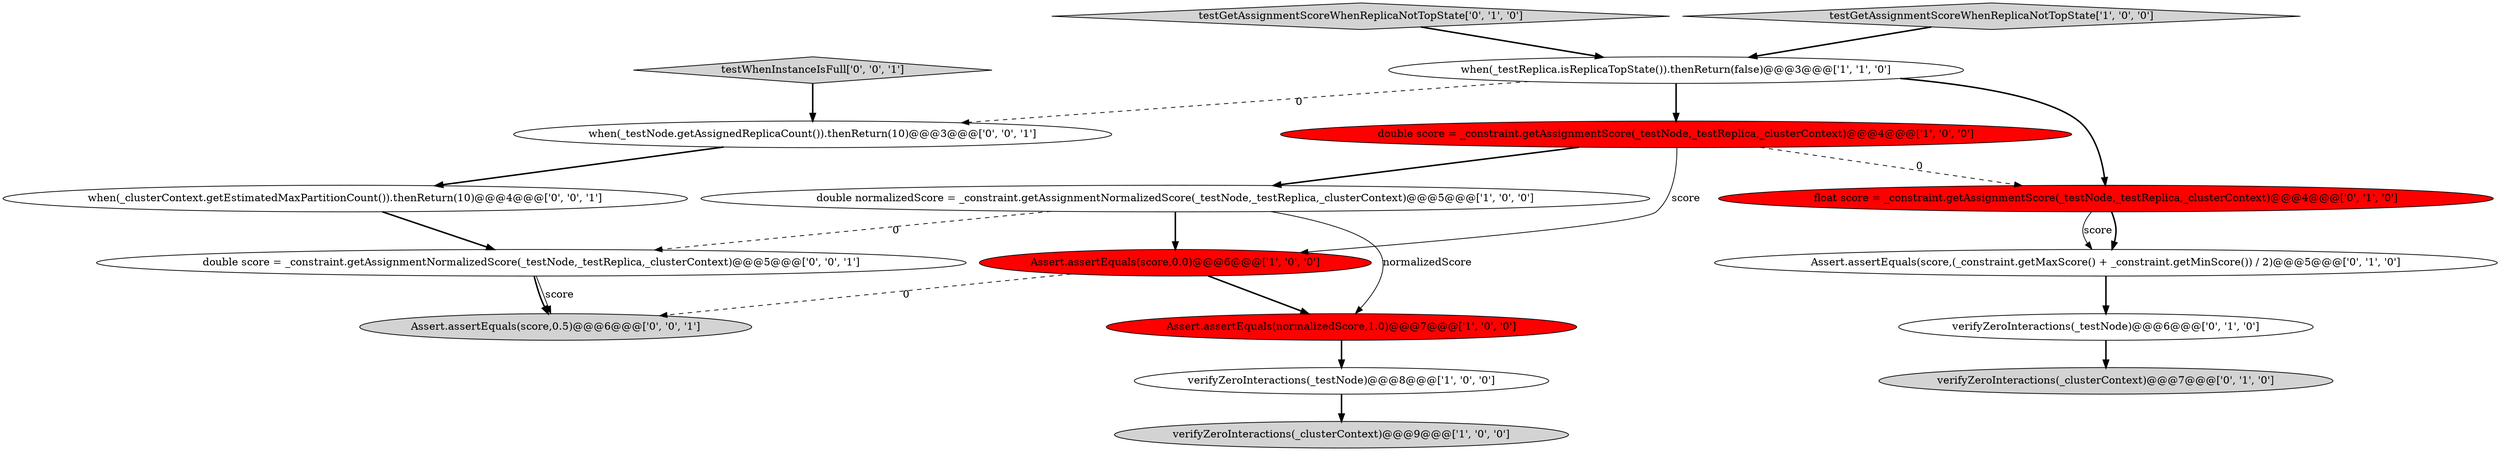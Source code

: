 digraph {
3 [style = filled, label = "verifyZeroInteractions(_testNode)@@@8@@@['1', '0', '0']", fillcolor = white, shape = ellipse image = "AAA0AAABBB1BBB"];
8 [style = filled, label = "verifyZeroInteractions(_testNode)@@@6@@@['0', '1', '0']", fillcolor = white, shape = ellipse image = "AAA0AAABBB2BBB"];
4 [style = filled, label = "verifyZeroInteractions(_clusterContext)@@@9@@@['1', '0', '0']", fillcolor = lightgray, shape = ellipse image = "AAA0AAABBB1BBB"];
16 [style = filled, label = "when(_clusterContext.getEstimatedMaxPartitionCount()).thenReturn(10)@@@4@@@['0', '0', '1']", fillcolor = white, shape = ellipse image = "AAA0AAABBB3BBB"];
6 [style = filled, label = "double normalizedScore = _constraint.getAssignmentNormalizedScore(_testNode,_testReplica,_clusterContext)@@@5@@@['1', '0', '0']", fillcolor = white, shape = ellipse image = "AAA0AAABBB1BBB"];
9 [style = filled, label = "Assert.assertEquals(score,(_constraint.getMaxScore() + _constraint.getMinScore()) / 2)@@@5@@@['0', '1', '0']", fillcolor = white, shape = ellipse image = "AAA0AAABBB2BBB"];
17 [style = filled, label = "testWhenInstanceIsFull['0', '0', '1']", fillcolor = lightgray, shape = diamond image = "AAA0AAABBB3BBB"];
1 [style = filled, label = "Assert.assertEquals(score,0.0)@@@6@@@['1', '0', '0']", fillcolor = red, shape = ellipse image = "AAA1AAABBB1BBB"];
7 [style = filled, label = "Assert.assertEquals(normalizedScore,1.0)@@@7@@@['1', '0', '0']", fillcolor = red, shape = ellipse image = "AAA1AAABBB1BBB"];
10 [style = filled, label = "float score = _constraint.getAssignmentScore(_testNode,_testReplica,_clusterContext)@@@4@@@['0', '1', '0']", fillcolor = red, shape = ellipse image = "AAA1AAABBB2BBB"];
5 [style = filled, label = "when(_testReplica.isReplicaTopState()).thenReturn(false)@@@3@@@['1', '1', '0']", fillcolor = white, shape = ellipse image = "AAA0AAABBB1BBB"];
12 [style = filled, label = "verifyZeroInteractions(_clusterContext)@@@7@@@['0', '1', '0']", fillcolor = lightgray, shape = ellipse image = "AAA0AAABBB2BBB"];
11 [style = filled, label = "testGetAssignmentScoreWhenReplicaNotTopState['0', '1', '0']", fillcolor = lightgray, shape = diamond image = "AAA0AAABBB2BBB"];
14 [style = filled, label = "double score = _constraint.getAssignmentNormalizedScore(_testNode,_testReplica,_clusterContext)@@@5@@@['0', '0', '1']", fillcolor = white, shape = ellipse image = "AAA0AAABBB3BBB"];
0 [style = filled, label = "testGetAssignmentScoreWhenReplicaNotTopState['1', '0', '0']", fillcolor = lightgray, shape = diamond image = "AAA0AAABBB1BBB"];
2 [style = filled, label = "double score = _constraint.getAssignmentScore(_testNode,_testReplica,_clusterContext)@@@4@@@['1', '0', '0']", fillcolor = red, shape = ellipse image = "AAA1AAABBB1BBB"];
15 [style = filled, label = "Assert.assertEquals(score,0.5)@@@6@@@['0', '0', '1']", fillcolor = lightgray, shape = ellipse image = "AAA0AAABBB3BBB"];
13 [style = filled, label = "when(_testNode.getAssignedReplicaCount()).thenReturn(10)@@@3@@@['0', '0', '1']", fillcolor = white, shape = ellipse image = "AAA0AAABBB3BBB"];
5->13 [style = dashed, label="0"];
5->10 [style = bold, label=""];
2->6 [style = bold, label=""];
1->15 [style = dashed, label="0"];
2->1 [style = solid, label="score"];
6->14 [style = dashed, label="0"];
9->8 [style = bold, label=""];
6->7 [style = solid, label="normalizedScore"];
1->7 [style = bold, label=""];
3->4 [style = bold, label=""];
13->16 [style = bold, label=""];
7->3 [style = bold, label=""];
2->10 [style = dashed, label="0"];
6->1 [style = bold, label=""];
11->5 [style = bold, label=""];
5->2 [style = bold, label=""];
16->14 [style = bold, label=""];
14->15 [style = bold, label=""];
10->9 [style = bold, label=""];
17->13 [style = bold, label=""];
14->15 [style = solid, label="score"];
8->12 [style = bold, label=""];
10->9 [style = solid, label="score"];
0->5 [style = bold, label=""];
}
